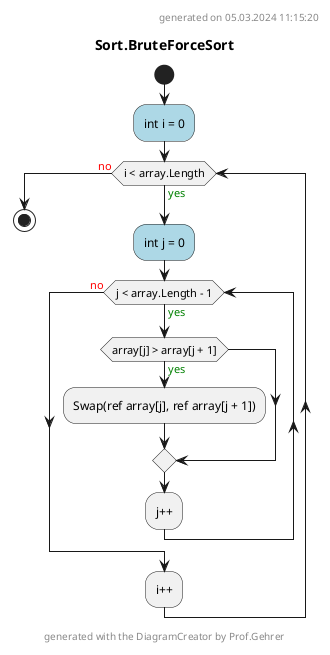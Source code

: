 @startuml Sort.BruteForceSort
header
generated on 05.03.2024 11:15:20
end header
title Sort.BruteForceSort
start
#LightBlue:int i = 0;
while (i < array.Length) is (<color:green>yes)
    #LightBlue:int j = 0;
    while (j < array.Length - 1) is (<color:green>yes)
        if (array[j] > array[j + 1]) then (<color:green>yes)
            :Swap(ref array[j], ref array[j + 1]);
        endif
    :j++;
    endwhile (<color:red>no)
:i++;
endwhile (<color:red>no)
footer
generated with the DiagramCreator by Prof.Gehrer
end footer
stop
@enduml
